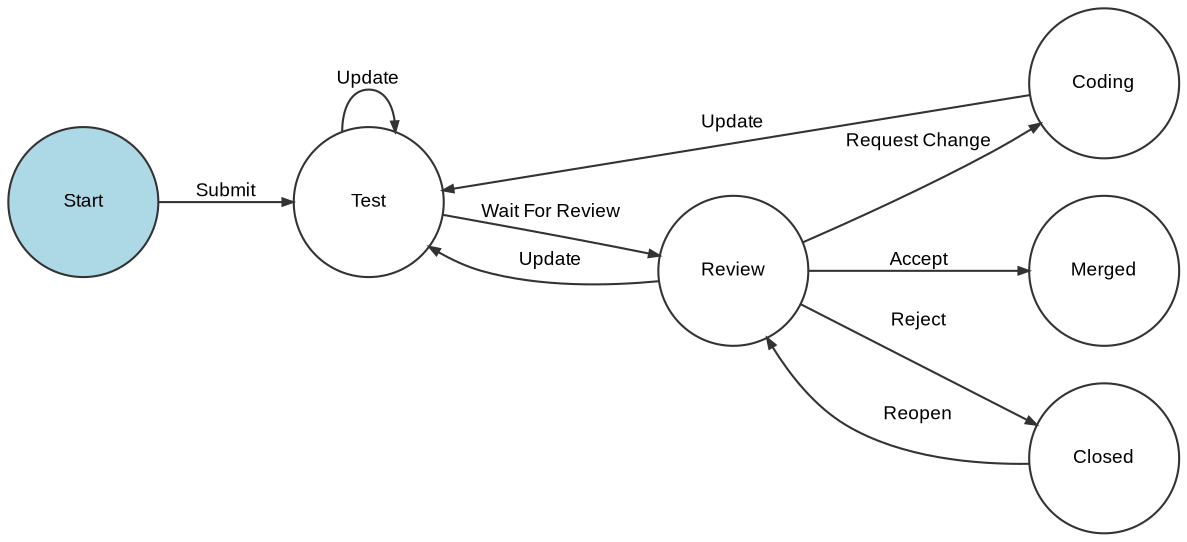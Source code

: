 digraph workflow {
  ratio="compress" rankdir="LR"
  node [fontsize="9" fontname="Arial" color="#333333" fillcolor="lightblue" fixedsize="false" width="1" href="/"];
  edge [fontsize="9" fontname="Arial" color="#333333" arrowhead="normal" arrowsize="0.5" href="/"];

  place_2b020927d3c6eb407223a1baa3d6ce3597a3f88d [label="Start", shape=circle style="filled" href="/xaraya/index.php?module=workflow&type=user&func=test&workflow=pull_request&place=start"];
  place_ab43a7c9cb5b2380afc4ddf8b3e2583169b39a02 [label="Coding", shape=circle href="/xaraya/index.php?module=workflow&type=user&func=test&workflow=pull_request&place=coding"];
  place_a94a8fe5ccb19ba61c4c0873d391e987982fbbd3 [label="Test", shape=circle href="/xaraya/index.php?module=workflow&type=user&func=test&workflow=pull_request&place=test"];
  place_61e62b213a1a56f7695845df4fc372a10cb0a73e [label="Review", shape=circle href="/xaraya/index.php?module=workflow&type=user&func=test&workflow=pull_request&place=review"];
  place_e8e2ace14fcedce073756444255d2cfe24f470af [label="Merged", shape=circle href="/xaraya/index.php?module=workflow&type=user&func=test&workflow=pull_request&place=merged"];
  place_ea88fbaa99b73225752e2ef67593f775848160ad [label="Closed", shape=circle href="/xaraya/index.php?module=workflow&type=user&func=test&workflow=pull_request&place=closed"];
  place_2b020927d3c6eb407223a1baa3d6ce3597a3f88d -> place_a94a8fe5ccb19ba61c4c0873d391e987982fbbd3 [label="Submit" style="solid" href="/xaraya/index.php?module=workflow&type=user&func=test&workflow=pull_request&transition=submit"];
  place_ab43a7c9cb5b2380afc4ddf8b3e2583169b39a02 -> place_a94a8fe5ccb19ba61c4c0873d391e987982fbbd3 [label="Update" style="solid" href="/xaraya/index.php?module=workflow&type=user&func=test&workflow=pull_request&transition=update"];
  place_a94a8fe5ccb19ba61c4c0873d391e987982fbbd3 -> place_a94a8fe5ccb19ba61c4c0873d391e987982fbbd3 [label="Update" style="solid" href="/xaraya/index.php?module=workflow&type=user&func=test&workflow=pull_request&transition=update"];
  place_a94a8fe5ccb19ba61c4c0873d391e987982fbbd3 -> place_61e62b213a1a56f7695845df4fc372a10cb0a73e [label="Wait For Review" style="solid" href="/xaraya/index.php?module=workflow&type=user&func=test&workflow=pull_request&transition=wait_for_review"];
  place_61e62b213a1a56f7695845df4fc372a10cb0a73e -> place_a94a8fe5ccb19ba61c4c0873d391e987982fbbd3 [label="Update" style="solid" href="/xaraya/index.php?module=workflow&type=user&func=test&workflow=pull_request&transition=update"];
  place_61e62b213a1a56f7695845df4fc372a10cb0a73e -> place_ab43a7c9cb5b2380afc4ddf8b3e2583169b39a02 [label="Request Change" style="solid" href="/xaraya/index.php?module=workflow&type=user&func=test&workflow=pull_request&transition=request_change"];
  place_61e62b213a1a56f7695845df4fc372a10cb0a73e -> place_e8e2ace14fcedce073756444255d2cfe24f470af [label="Accept" style="solid" href="/xaraya/index.php?module=workflow&type=user&func=test&workflow=pull_request&transition=accept"];
  place_61e62b213a1a56f7695845df4fc372a10cb0a73e -> place_ea88fbaa99b73225752e2ef67593f775848160ad [label="Reject" style="solid" href="/xaraya/index.php?module=workflow&type=user&func=test&workflow=pull_request&transition=reject"];
  place_ea88fbaa99b73225752e2ef67593f775848160ad -> place_61e62b213a1a56f7695845df4fc372a10cb0a73e [label="Reopen" style="solid" href="/xaraya/index.php?module=workflow&type=user&func=test&workflow=pull_request&transition=reopen"];
}

